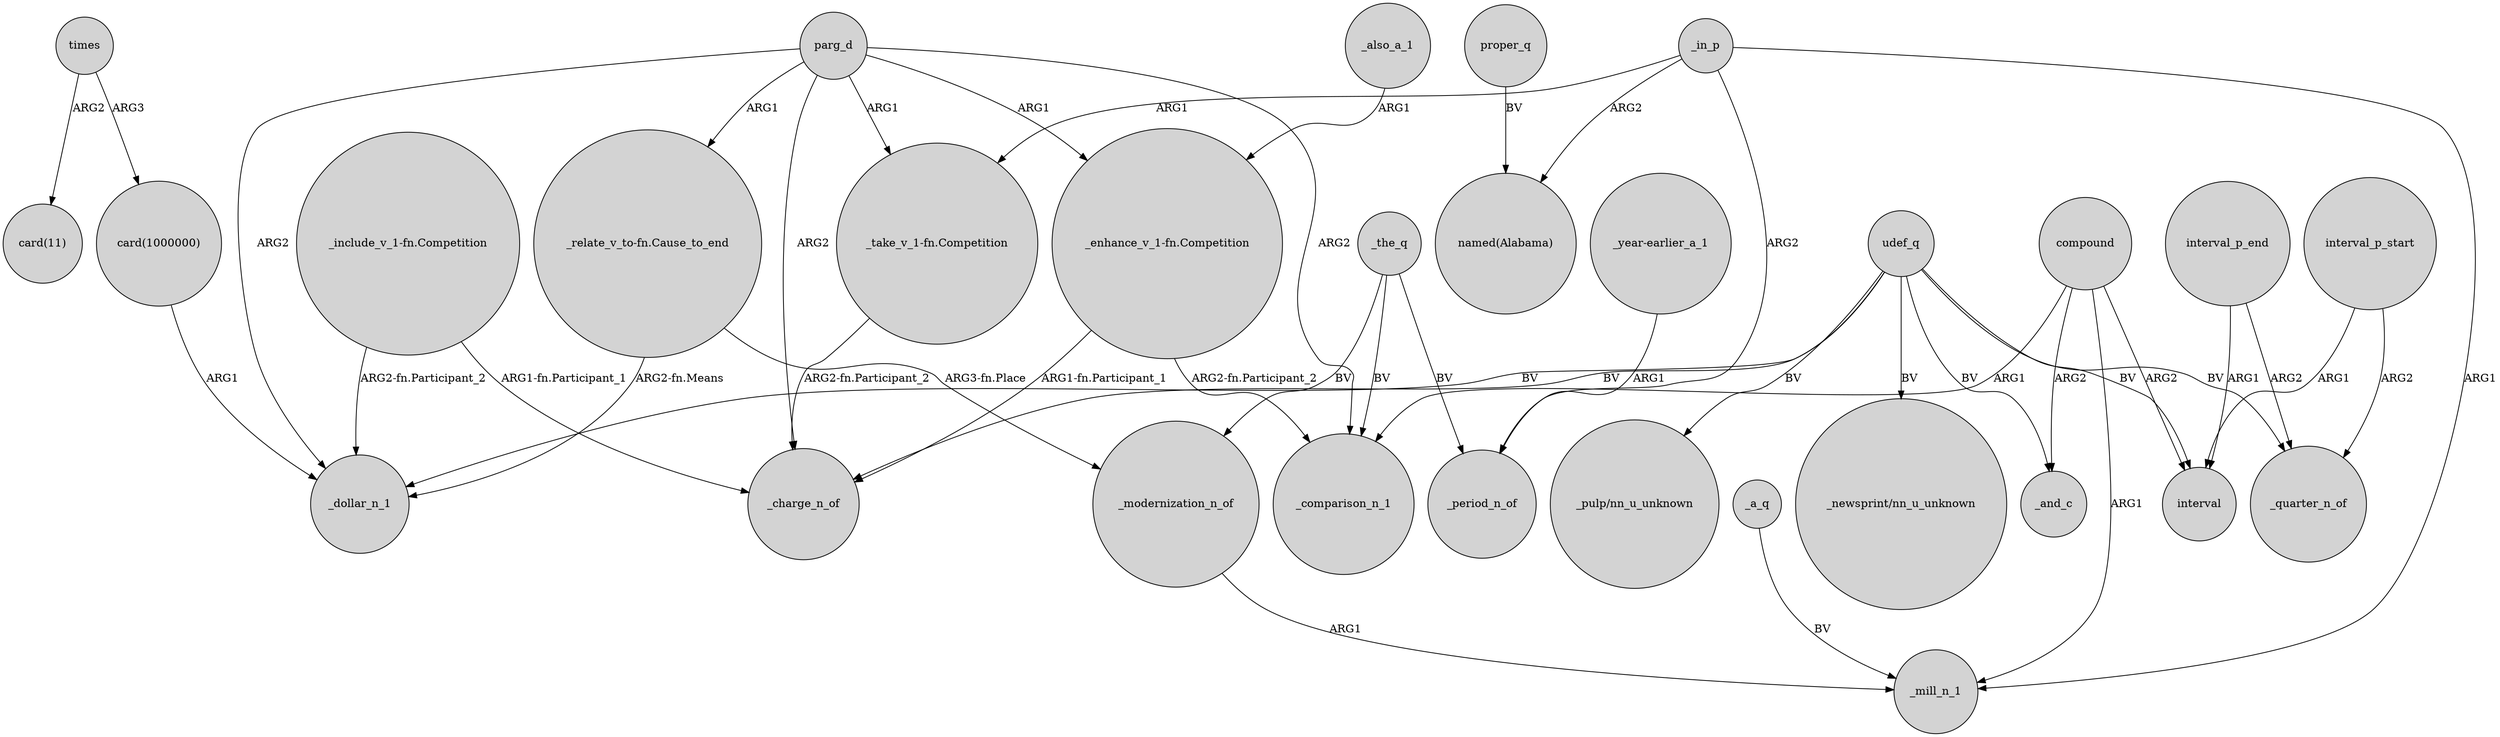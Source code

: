 digraph {
	node [shape=circle style=filled]
	"_relate_v_to-fn.Cause_to_end" -> _dollar_n_1 [label="ARG2-fn.Means"]
	udef_q -> "_newsprint/nn_u_unknown" [label=BV]
	parg_d -> _dollar_n_1 [label=ARG2]
	_modernization_n_of -> _mill_n_1 [label=ARG1]
	times -> "card(11)" [label=ARG2]
	_in_p -> "_take_v_1-fn.Competition" [label=ARG1]
	parg_d -> "_enhance_v_1-fn.Competition" [label=ARG1]
	_the_q -> _modernization_n_of [label=BV]
	"_include_v_1-fn.Competition" -> _dollar_n_1 [label="ARG2-fn.Participant_2"]
	_also_a_1 -> "_enhance_v_1-fn.Competition" [label=ARG1]
	_in_p -> "named(Alabama)" [label=ARG2]
	_in_p -> _period_n_of [label=ARG2]
	"_take_v_1-fn.Competition" -> _charge_n_of [label="ARG2-fn.Participant_2"]
	"_year-earlier_a_1" -> _period_n_of [label=ARG1]
	times -> "card(1000000)" [label=ARG3]
	udef_q -> interval [label=BV]
	parg_d -> _comparison_n_1 [label=ARG2]
	udef_q -> _and_c [label=BV]
	compound -> interval [label=ARG2]
	compound -> _and_c [label=ARG2]
	interval_p_start -> interval [label=ARG1]
	_a_q -> _mill_n_1 [label=BV]
	proper_q -> "named(Alabama)" [label=BV]
	compound -> _mill_n_1 [label=ARG1]
	udef_q -> "_pulp/nn_u_unknown" [label=BV]
	parg_d -> "_relate_v_to-fn.Cause_to_end" [label=ARG1]
	interval_p_end -> _quarter_n_of [label=ARG2]
	compound -> _comparison_n_1 [label=ARG1]
	"_enhance_v_1-fn.Competition" -> _comparison_n_1 [label="ARG2-fn.Participant_2"]
	udef_q -> _dollar_n_1 [label=BV]
	"_include_v_1-fn.Competition" -> _charge_n_of [label="ARG1-fn.Participant_1"]
	"card(1000000)" -> _dollar_n_1 [label=ARG1]
	interval_p_end -> interval [label=ARG1]
	udef_q -> _charge_n_of [label=BV]
	"_enhance_v_1-fn.Competition" -> _charge_n_of [label="ARG1-fn.Participant_1"]
	parg_d -> "_take_v_1-fn.Competition" [label=ARG1]
	udef_q -> _quarter_n_of [label=BV]
	"_relate_v_to-fn.Cause_to_end" -> _modernization_n_of [label="ARG3-fn.Place"]
	interval_p_start -> _quarter_n_of [label=ARG2]
	parg_d -> _charge_n_of [label=ARG2]
	_in_p -> _mill_n_1 [label=ARG1]
	_the_q -> _period_n_of [label=BV]
	_the_q -> _comparison_n_1 [label=BV]
}
